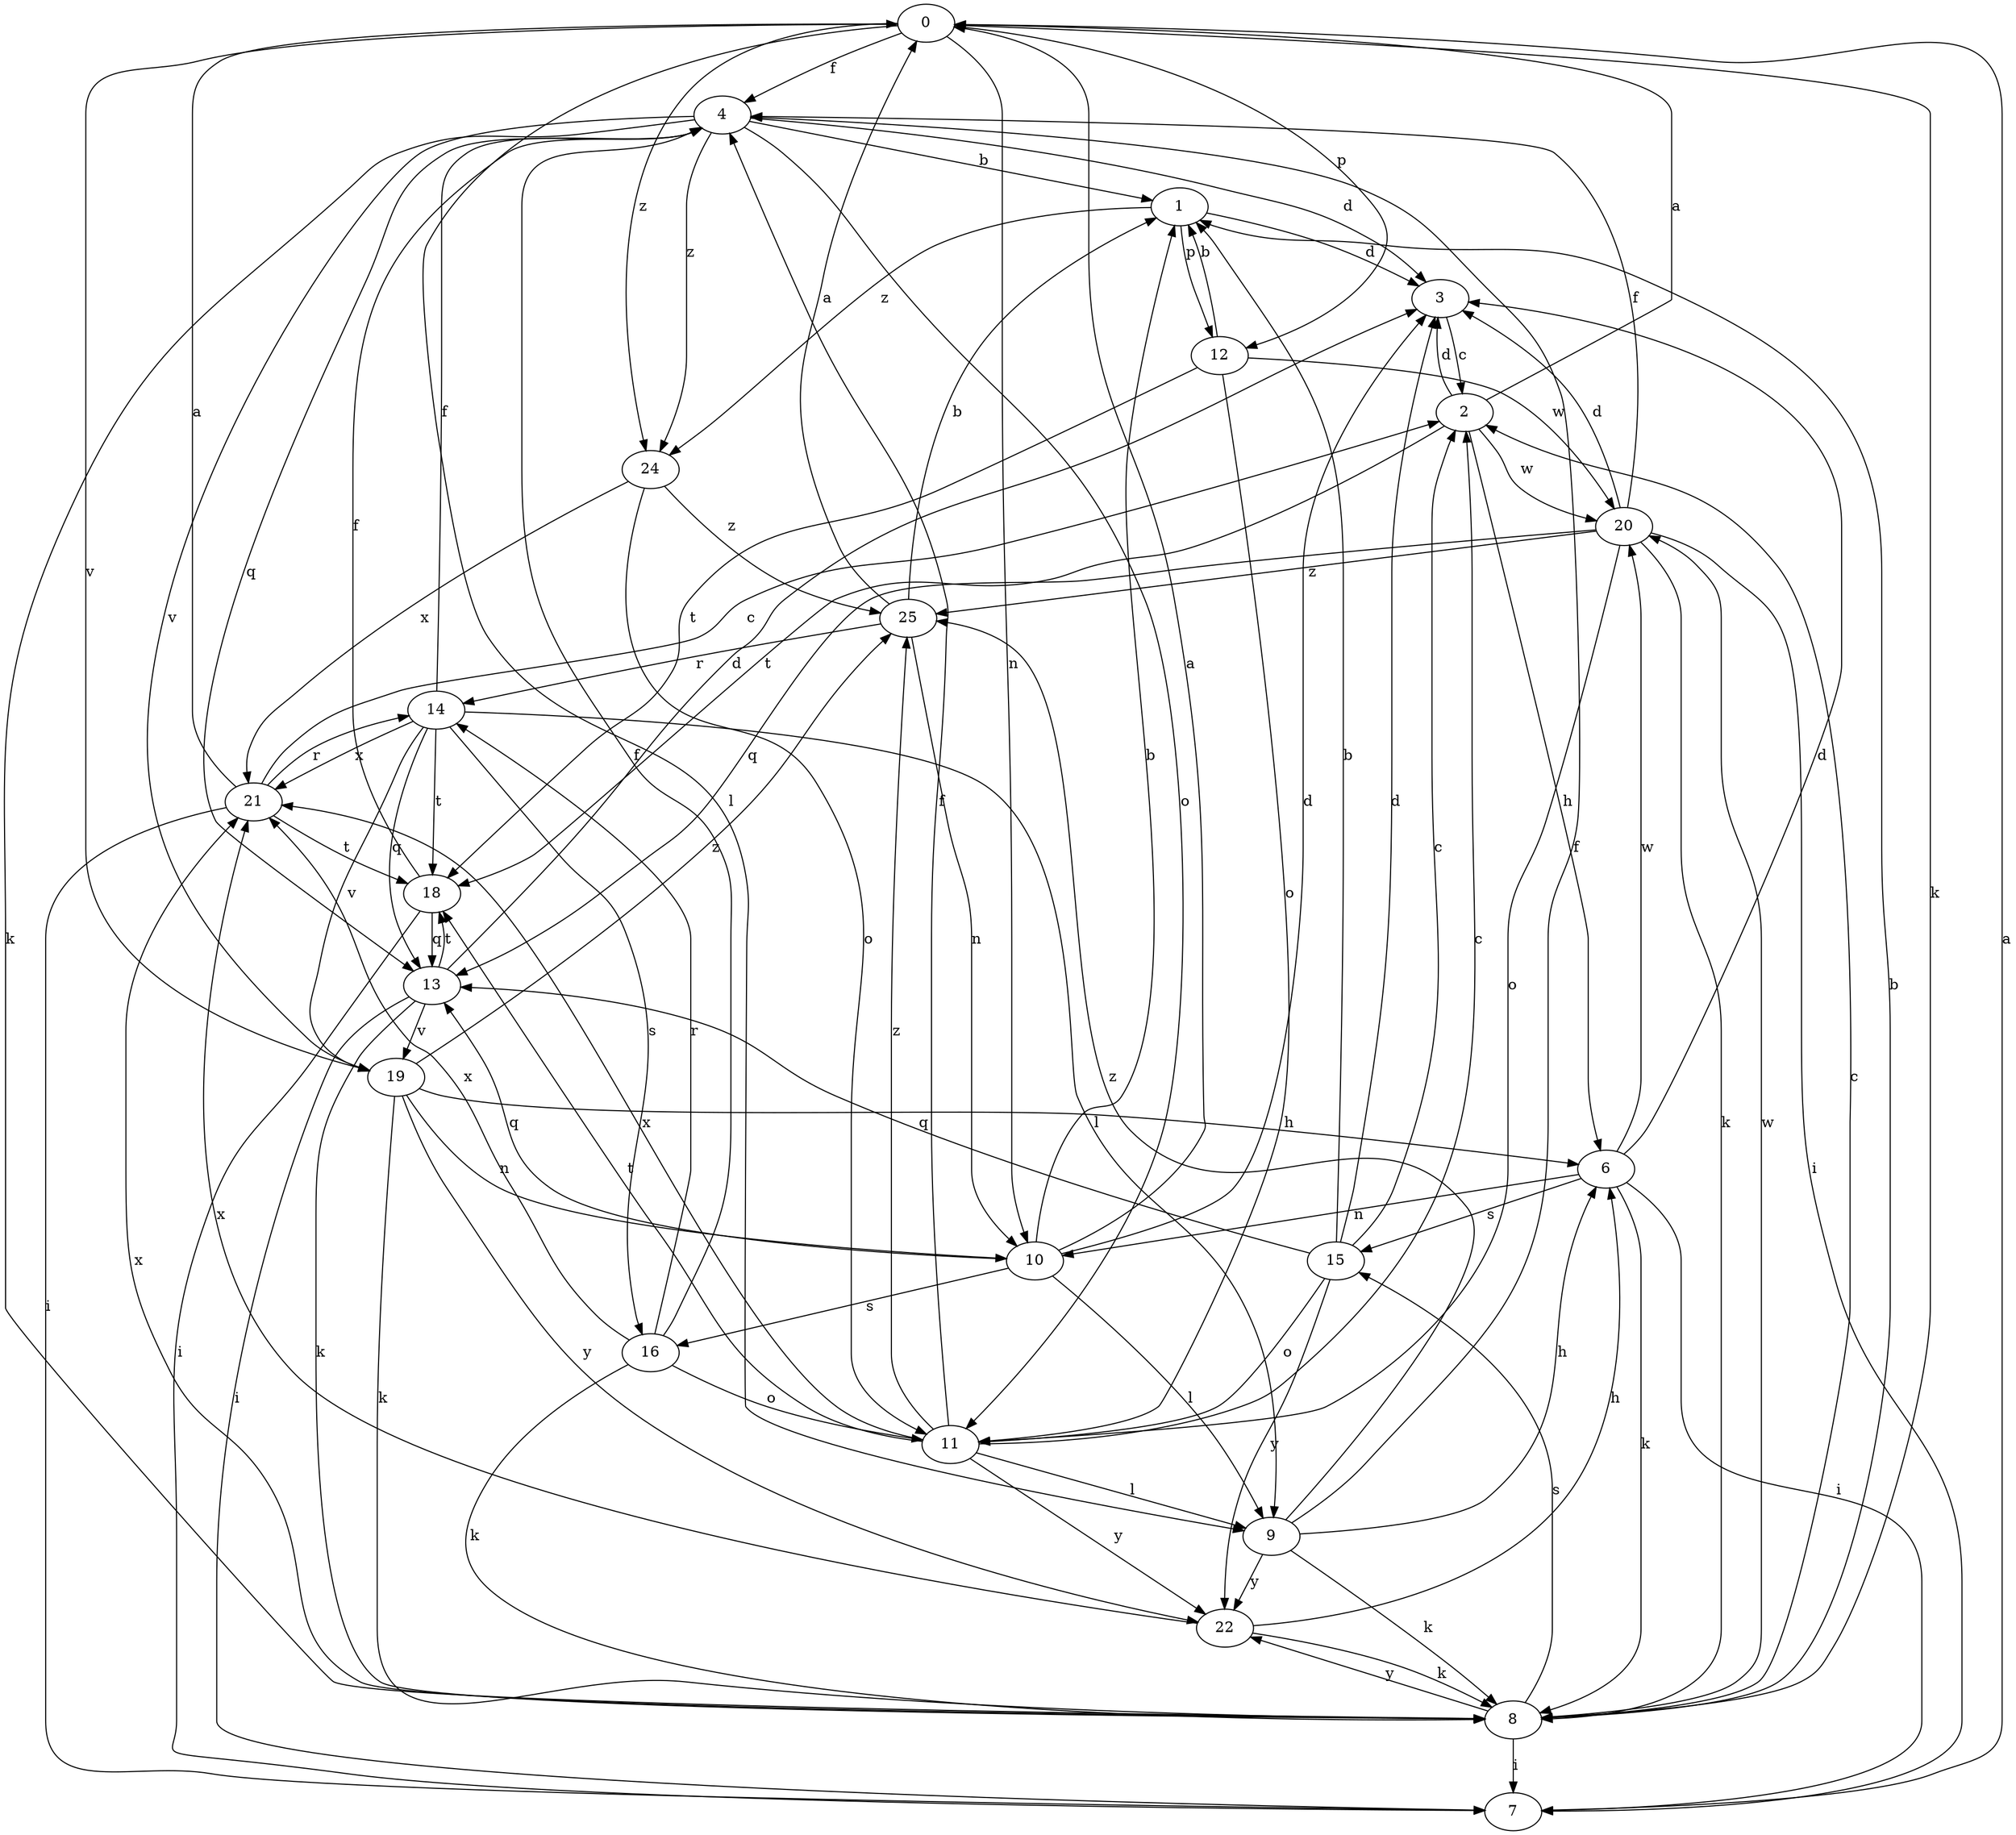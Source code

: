 strict digraph  {
0;
1;
2;
3;
4;
6;
7;
8;
9;
10;
11;
12;
13;
14;
15;
16;
18;
19;
20;
21;
22;
24;
25;
0 -> 4  [label=f];
0 -> 8  [label=k];
0 -> 9  [label=l];
0 -> 10  [label=n];
0 -> 12  [label=p];
0 -> 19  [label=v];
0 -> 24  [label=z];
1 -> 3  [label=d];
1 -> 12  [label=p];
1 -> 24  [label=z];
2 -> 0  [label=a];
2 -> 3  [label=d];
2 -> 6  [label=h];
2 -> 18  [label=t];
2 -> 20  [label=w];
3 -> 2  [label=c];
4 -> 1  [label=b];
4 -> 3  [label=d];
4 -> 8  [label=k];
4 -> 11  [label=o];
4 -> 13  [label=q];
4 -> 19  [label=v];
4 -> 24  [label=z];
6 -> 3  [label=d];
6 -> 7  [label=i];
6 -> 8  [label=k];
6 -> 10  [label=n];
6 -> 15  [label=s];
6 -> 20  [label=w];
7 -> 0  [label=a];
8 -> 1  [label=b];
8 -> 2  [label=c];
8 -> 7  [label=i];
8 -> 15  [label=s];
8 -> 20  [label=w];
8 -> 21  [label=x];
8 -> 22  [label=y];
9 -> 4  [label=f];
9 -> 6  [label=h];
9 -> 8  [label=k];
9 -> 22  [label=y];
9 -> 25  [label=z];
10 -> 0  [label=a];
10 -> 1  [label=b];
10 -> 3  [label=d];
10 -> 9  [label=l];
10 -> 13  [label=q];
10 -> 16  [label=s];
11 -> 2  [label=c];
11 -> 4  [label=f];
11 -> 9  [label=l];
11 -> 18  [label=t];
11 -> 21  [label=x];
11 -> 22  [label=y];
11 -> 25  [label=z];
12 -> 1  [label=b];
12 -> 11  [label=o];
12 -> 18  [label=t];
12 -> 20  [label=w];
13 -> 3  [label=d];
13 -> 7  [label=i];
13 -> 8  [label=k];
13 -> 18  [label=t];
13 -> 19  [label=v];
14 -> 4  [label=f];
14 -> 9  [label=l];
14 -> 13  [label=q];
14 -> 16  [label=s];
14 -> 18  [label=t];
14 -> 19  [label=v];
14 -> 21  [label=x];
15 -> 1  [label=b];
15 -> 2  [label=c];
15 -> 3  [label=d];
15 -> 11  [label=o];
15 -> 13  [label=q];
15 -> 22  [label=y];
16 -> 4  [label=f];
16 -> 8  [label=k];
16 -> 11  [label=o];
16 -> 14  [label=r];
16 -> 21  [label=x];
18 -> 4  [label=f];
18 -> 7  [label=i];
18 -> 13  [label=q];
19 -> 6  [label=h];
19 -> 8  [label=k];
19 -> 10  [label=n];
19 -> 22  [label=y];
19 -> 25  [label=z];
20 -> 3  [label=d];
20 -> 4  [label=f];
20 -> 7  [label=i];
20 -> 8  [label=k];
20 -> 11  [label=o];
20 -> 13  [label=q];
20 -> 25  [label=z];
21 -> 0  [label=a];
21 -> 2  [label=c];
21 -> 7  [label=i];
21 -> 14  [label=r];
21 -> 18  [label=t];
22 -> 6  [label=h];
22 -> 8  [label=k];
22 -> 21  [label=x];
24 -> 11  [label=o];
24 -> 21  [label=x];
24 -> 25  [label=z];
25 -> 0  [label=a];
25 -> 1  [label=b];
25 -> 10  [label=n];
25 -> 14  [label=r];
}
